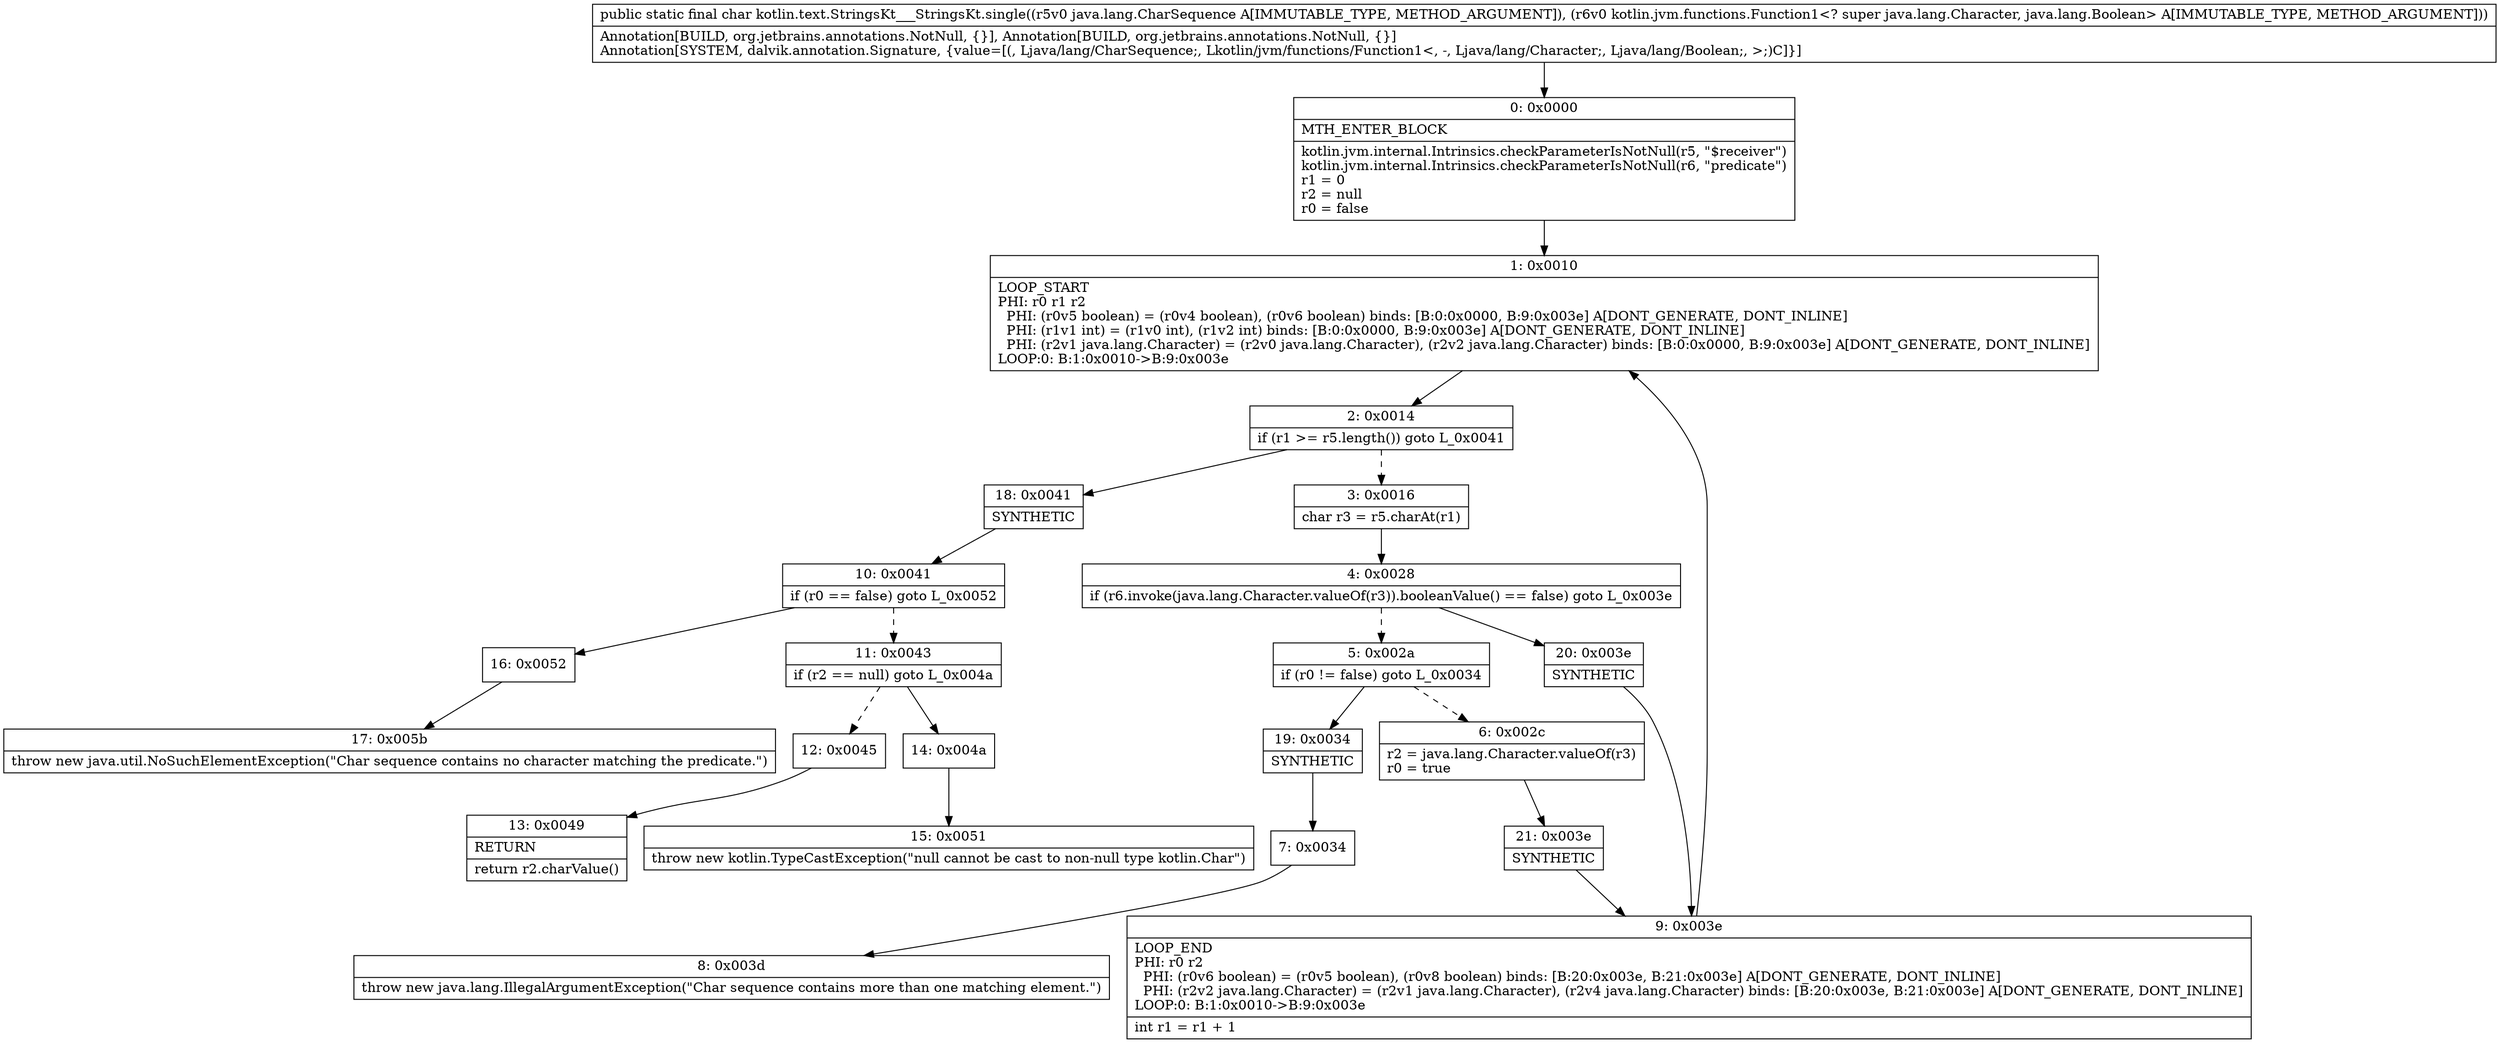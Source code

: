 digraph "CFG forkotlin.text.StringsKt___StringsKt.single(Ljava\/lang\/CharSequence;Lkotlin\/jvm\/functions\/Function1;)C" {
Node_0 [shape=record,label="{0\:\ 0x0000|MTH_ENTER_BLOCK\l|kotlin.jvm.internal.Intrinsics.checkParameterIsNotNull(r5, \"$receiver\")\lkotlin.jvm.internal.Intrinsics.checkParameterIsNotNull(r6, \"predicate\")\lr1 = 0\lr2 = null\lr0 = false\l}"];
Node_1 [shape=record,label="{1\:\ 0x0010|LOOP_START\lPHI: r0 r1 r2 \l  PHI: (r0v5 boolean) = (r0v4 boolean), (r0v6 boolean) binds: [B:0:0x0000, B:9:0x003e] A[DONT_GENERATE, DONT_INLINE]\l  PHI: (r1v1 int) = (r1v0 int), (r1v2 int) binds: [B:0:0x0000, B:9:0x003e] A[DONT_GENERATE, DONT_INLINE]\l  PHI: (r2v1 java.lang.Character) = (r2v0 java.lang.Character), (r2v2 java.lang.Character) binds: [B:0:0x0000, B:9:0x003e] A[DONT_GENERATE, DONT_INLINE]\lLOOP:0: B:1:0x0010\-\>B:9:0x003e\l}"];
Node_2 [shape=record,label="{2\:\ 0x0014|if (r1 \>= r5.length()) goto L_0x0041\l}"];
Node_3 [shape=record,label="{3\:\ 0x0016|char r3 = r5.charAt(r1)\l}"];
Node_4 [shape=record,label="{4\:\ 0x0028|if (r6.invoke(java.lang.Character.valueOf(r3)).booleanValue() == false) goto L_0x003e\l}"];
Node_5 [shape=record,label="{5\:\ 0x002a|if (r0 != false) goto L_0x0034\l}"];
Node_6 [shape=record,label="{6\:\ 0x002c|r2 = java.lang.Character.valueOf(r3)\lr0 = true\l}"];
Node_7 [shape=record,label="{7\:\ 0x0034}"];
Node_8 [shape=record,label="{8\:\ 0x003d|throw new java.lang.IllegalArgumentException(\"Char sequence contains more than one matching element.\")\l}"];
Node_9 [shape=record,label="{9\:\ 0x003e|LOOP_END\lPHI: r0 r2 \l  PHI: (r0v6 boolean) = (r0v5 boolean), (r0v8 boolean) binds: [B:20:0x003e, B:21:0x003e] A[DONT_GENERATE, DONT_INLINE]\l  PHI: (r2v2 java.lang.Character) = (r2v1 java.lang.Character), (r2v4 java.lang.Character) binds: [B:20:0x003e, B:21:0x003e] A[DONT_GENERATE, DONT_INLINE]\lLOOP:0: B:1:0x0010\-\>B:9:0x003e\l|int r1 = r1 + 1\l}"];
Node_10 [shape=record,label="{10\:\ 0x0041|if (r0 == false) goto L_0x0052\l}"];
Node_11 [shape=record,label="{11\:\ 0x0043|if (r2 == null) goto L_0x004a\l}"];
Node_12 [shape=record,label="{12\:\ 0x0045}"];
Node_13 [shape=record,label="{13\:\ 0x0049|RETURN\l|return r2.charValue()\l}"];
Node_14 [shape=record,label="{14\:\ 0x004a}"];
Node_15 [shape=record,label="{15\:\ 0x0051|throw new kotlin.TypeCastException(\"null cannot be cast to non\-null type kotlin.Char\")\l}"];
Node_16 [shape=record,label="{16\:\ 0x0052}"];
Node_17 [shape=record,label="{17\:\ 0x005b|throw new java.util.NoSuchElementException(\"Char sequence contains no character matching the predicate.\")\l}"];
Node_18 [shape=record,label="{18\:\ 0x0041|SYNTHETIC\l}"];
Node_19 [shape=record,label="{19\:\ 0x0034|SYNTHETIC\l}"];
Node_20 [shape=record,label="{20\:\ 0x003e|SYNTHETIC\l}"];
Node_21 [shape=record,label="{21\:\ 0x003e|SYNTHETIC\l}"];
MethodNode[shape=record,label="{public static final char kotlin.text.StringsKt___StringsKt.single((r5v0 java.lang.CharSequence A[IMMUTABLE_TYPE, METHOD_ARGUMENT]), (r6v0 kotlin.jvm.functions.Function1\<? super java.lang.Character, java.lang.Boolean\> A[IMMUTABLE_TYPE, METHOD_ARGUMENT]))  | Annotation[BUILD, org.jetbrains.annotations.NotNull, \{\}], Annotation[BUILD, org.jetbrains.annotations.NotNull, \{\}]\lAnnotation[SYSTEM, dalvik.annotation.Signature, \{value=[(, Ljava\/lang\/CharSequence;, Lkotlin\/jvm\/functions\/Function1\<, \-, Ljava\/lang\/Character;, Ljava\/lang\/Boolean;, \>;)C]\}]\l}"];
MethodNode -> Node_0;
Node_0 -> Node_1;
Node_1 -> Node_2;
Node_2 -> Node_3[style=dashed];
Node_2 -> Node_18;
Node_3 -> Node_4;
Node_4 -> Node_5[style=dashed];
Node_4 -> Node_20;
Node_5 -> Node_6[style=dashed];
Node_5 -> Node_19;
Node_6 -> Node_21;
Node_7 -> Node_8;
Node_9 -> Node_1;
Node_10 -> Node_11[style=dashed];
Node_10 -> Node_16;
Node_11 -> Node_12[style=dashed];
Node_11 -> Node_14;
Node_12 -> Node_13;
Node_14 -> Node_15;
Node_16 -> Node_17;
Node_18 -> Node_10;
Node_19 -> Node_7;
Node_20 -> Node_9;
Node_21 -> Node_9;
}

